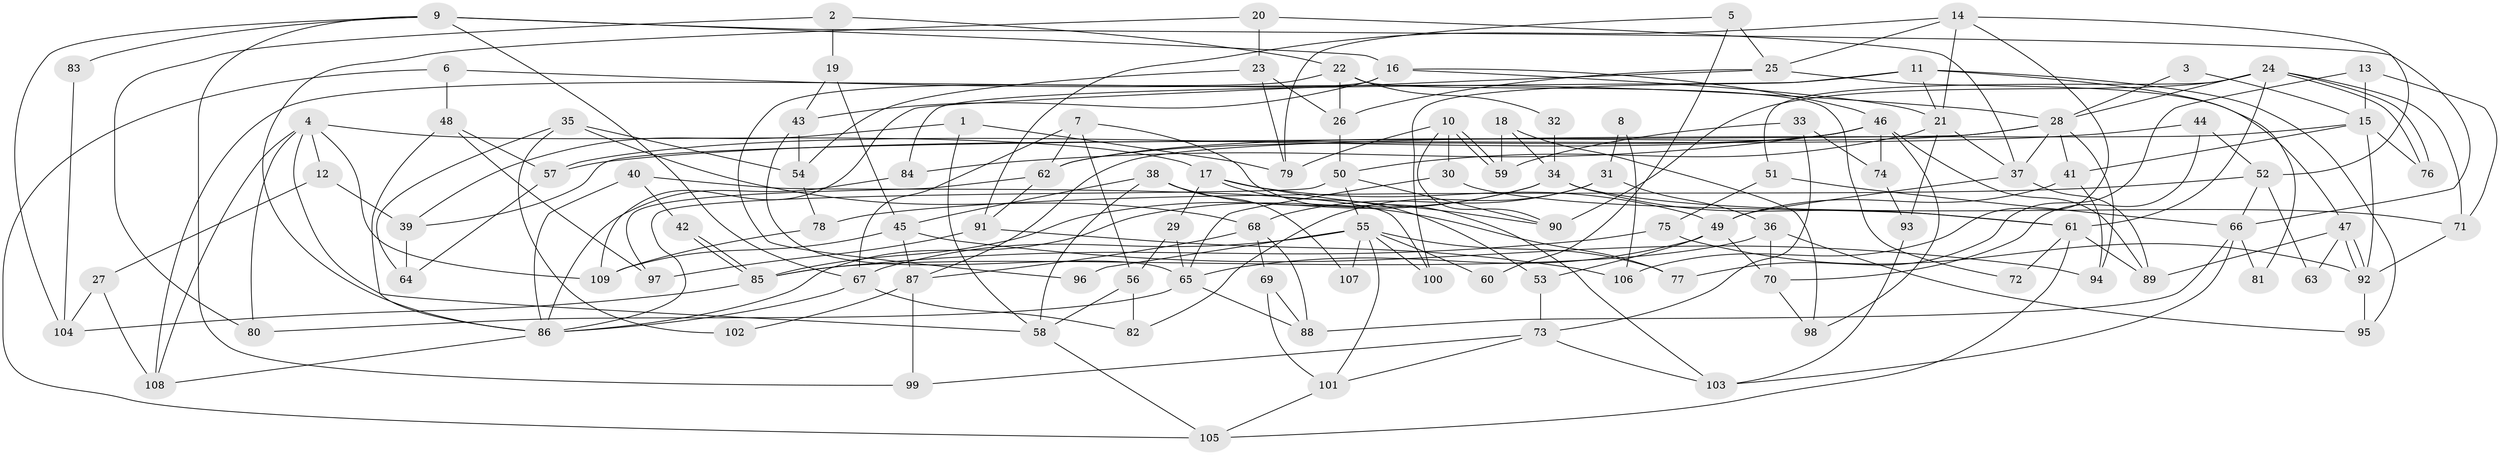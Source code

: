 // Generated by graph-tools (version 1.1) at 2025/02/03/09/25 03:02:04]
// undirected, 109 vertices, 218 edges
graph export_dot {
graph [start="1"]
  node [color=gray90,style=filled];
  1;
  2;
  3;
  4;
  5;
  6;
  7;
  8;
  9;
  10;
  11;
  12;
  13;
  14;
  15;
  16;
  17;
  18;
  19;
  20;
  21;
  22;
  23;
  24;
  25;
  26;
  27;
  28;
  29;
  30;
  31;
  32;
  33;
  34;
  35;
  36;
  37;
  38;
  39;
  40;
  41;
  42;
  43;
  44;
  45;
  46;
  47;
  48;
  49;
  50;
  51;
  52;
  53;
  54;
  55;
  56;
  57;
  58;
  59;
  60;
  61;
  62;
  63;
  64;
  65;
  66;
  67;
  68;
  69;
  70;
  71;
  72;
  73;
  74;
  75;
  76;
  77;
  78;
  79;
  80;
  81;
  82;
  83;
  84;
  85;
  86;
  87;
  88;
  89;
  90;
  91;
  92;
  93;
  94;
  95;
  96;
  97;
  98;
  99;
  100;
  101;
  102;
  103;
  104;
  105;
  106;
  107;
  108;
  109;
  1 -- 58;
  1 -- 79;
  1 -- 39;
  2 -- 22;
  2 -- 80;
  2 -- 19;
  3 -- 28;
  3 -- 15;
  4 -- 17;
  4 -- 58;
  4 -- 12;
  4 -- 80;
  4 -- 108;
  4 -- 109;
  5 -- 25;
  5 -- 79;
  5 -- 60;
  6 -- 48;
  6 -- 28;
  6 -- 105;
  7 -- 103;
  7 -- 67;
  7 -- 56;
  7 -- 62;
  8 -- 31;
  8 -- 106;
  9 -- 67;
  9 -- 66;
  9 -- 16;
  9 -- 83;
  9 -- 99;
  9 -- 104;
  10 -- 59;
  10 -- 59;
  10 -- 30;
  10 -- 79;
  10 -- 90;
  11 -- 21;
  11 -- 84;
  11 -- 81;
  11 -- 95;
  11 -- 100;
  12 -- 39;
  12 -- 27;
  13 -- 71;
  13 -- 77;
  13 -- 15;
  14 -- 52;
  14 -- 21;
  14 -- 25;
  14 -- 91;
  14 -- 106;
  15 -- 92;
  15 -- 41;
  15 -- 76;
  15 -- 87;
  16 -- 21;
  16 -- 43;
  16 -- 46;
  16 -- 96;
  17 -- 53;
  17 -- 90;
  17 -- 29;
  17 -- 49;
  18 -- 34;
  18 -- 98;
  18 -- 59;
  19 -- 43;
  19 -- 45;
  20 -- 37;
  20 -- 86;
  20 -- 23;
  21 -- 50;
  21 -- 37;
  21 -- 93;
  22 -- 108;
  22 -- 26;
  22 -- 32;
  22 -- 72;
  23 -- 26;
  23 -- 54;
  23 -- 79;
  24 -- 28;
  24 -- 76;
  24 -- 76;
  24 -- 51;
  24 -- 61;
  24 -- 71;
  24 -- 90;
  25 -- 47;
  25 -- 26;
  25 -- 109;
  26 -- 50;
  27 -- 104;
  27 -- 108;
  28 -- 94;
  28 -- 37;
  28 -- 39;
  28 -- 41;
  28 -- 62;
  29 -- 65;
  29 -- 56;
  30 -- 61;
  30 -- 65;
  31 -- 82;
  31 -- 36;
  31 -- 68;
  32 -- 34;
  33 -- 73;
  33 -- 59;
  33 -- 74;
  34 -- 86;
  34 -- 85;
  34 -- 61;
  34 -- 71;
  35 -- 54;
  35 -- 68;
  35 -- 64;
  35 -- 102;
  36 -- 95;
  36 -- 70;
  36 -- 85;
  37 -- 49;
  37 -- 89;
  38 -- 45;
  38 -- 58;
  38 -- 77;
  38 -- 107;
  39 -- 64;
  40 -- 86;
  40 -- 100;
  40 -- 42;
  41 -- 49;
  41 -- 94;
  42 -- 85;
  42 -- 85;
  43 -- 65;
  43 -- 54;
  44 -- 57;
  44 -- 52;
  44 -- 70;
  45 -- 109;
  45 -- 87;
  45 -- 94;
  46 -- 62;
  46 -- 57;
  46 -- 74;
  46 -- 84;
  46 -- 89;
  46 -- 98;
  47 -- 89;
  47 -- 92;
  47 -- 92;
  47 -- 63;
  48 -- 57;
  48 -- 97;
  48 -- 86;
  49 -- 53;
  49 -- 65;
  49 -- 70;
  50 -- 86;
  50 -- 90;
  50 -- 55;
  51 -- 75;
  51 -- 66;
  52 -- 66;
  52 -- 78;
  52 -- 63;
  53 -- 73;
  54 -- 78;
  55 -- 101;
  55 -- 60;
  55 -- 67;
  55 -- 77;
  55 -- 96;
  55 -- 100;
  55 -- 107;
  56 -- 58;
  56 -- 82;
  57 -- 64;
  58 -- 105;
  61 -- 72;
  61 -- 89;
  61 -- 105;
  62 -- 91;
  62 -- 97;
  65 -- 88;
  65 -- 80;
  66 -- 103;
  66 -- 81;
  66 -- 88;
  67 -- 86;
  67 -- 82;
  68 -- 87;
  68 -- 69;
  68 -- 88;
  69 -- 88;
  69 -- 101;
  70 -- 98;
  71 -- 92;
  73 -- 101;
  73 -- 99;
  73 -- 103;
  74 -- 93;
  75 -- 85;
  75 -- 92;
  78 -- 109;
  83 -- 104;
  84 -- 86;
  85 -- 104;
  86 -- 108;
  87 -- 99;
  87 -- 102;
  91 -- 97;
  91 -- 106;
  92 -- 95;
  93 -- 103;
  101 -- 105;
}
